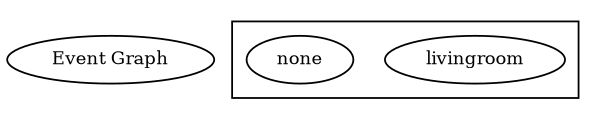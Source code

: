 graph G {
	graph [dpi=300 rankdir=TB rotate=0 size="4,2"]
	node [fontsize=10 height=0.1]
	edge [fontsize=10]
	"Event Graph"
	subgraph clusterA {
		livingroom
		none
	}
	subgraph clusterB {
		livingroom
		none
	}
	subgraph clusterC {
		livingroom
		none
	}
}
